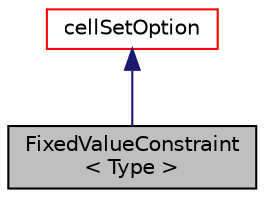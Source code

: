 digraph "FixedValueConstraint&lt; Type &gt;"
{
  bgcolor="transparent";
  edge [fontname="Helvetica",fontsize="10",labelfontname="Helvetica",labelfontsize="10"];
  node [fontname="Helvetica",fontsize="10",shape=record];
  Node0 [label="FixedValueConstraint\l\< Type \>",height=0.2,width=0.4,color="black", fillcolor="grey75", style="filled", fontcolor="black"];
  Node1 -> Node0 [dir="back",color="midnightblue",fontsize="10",style="solid",fontname="Helvetica"];
  Node1 [label="cellSetOption",height=0.2,width=0.4,color="red",URL="$a24553.html",tooltip="Cell-set options abtract base class. Provides a base set of controls, e.g.: "];
}
